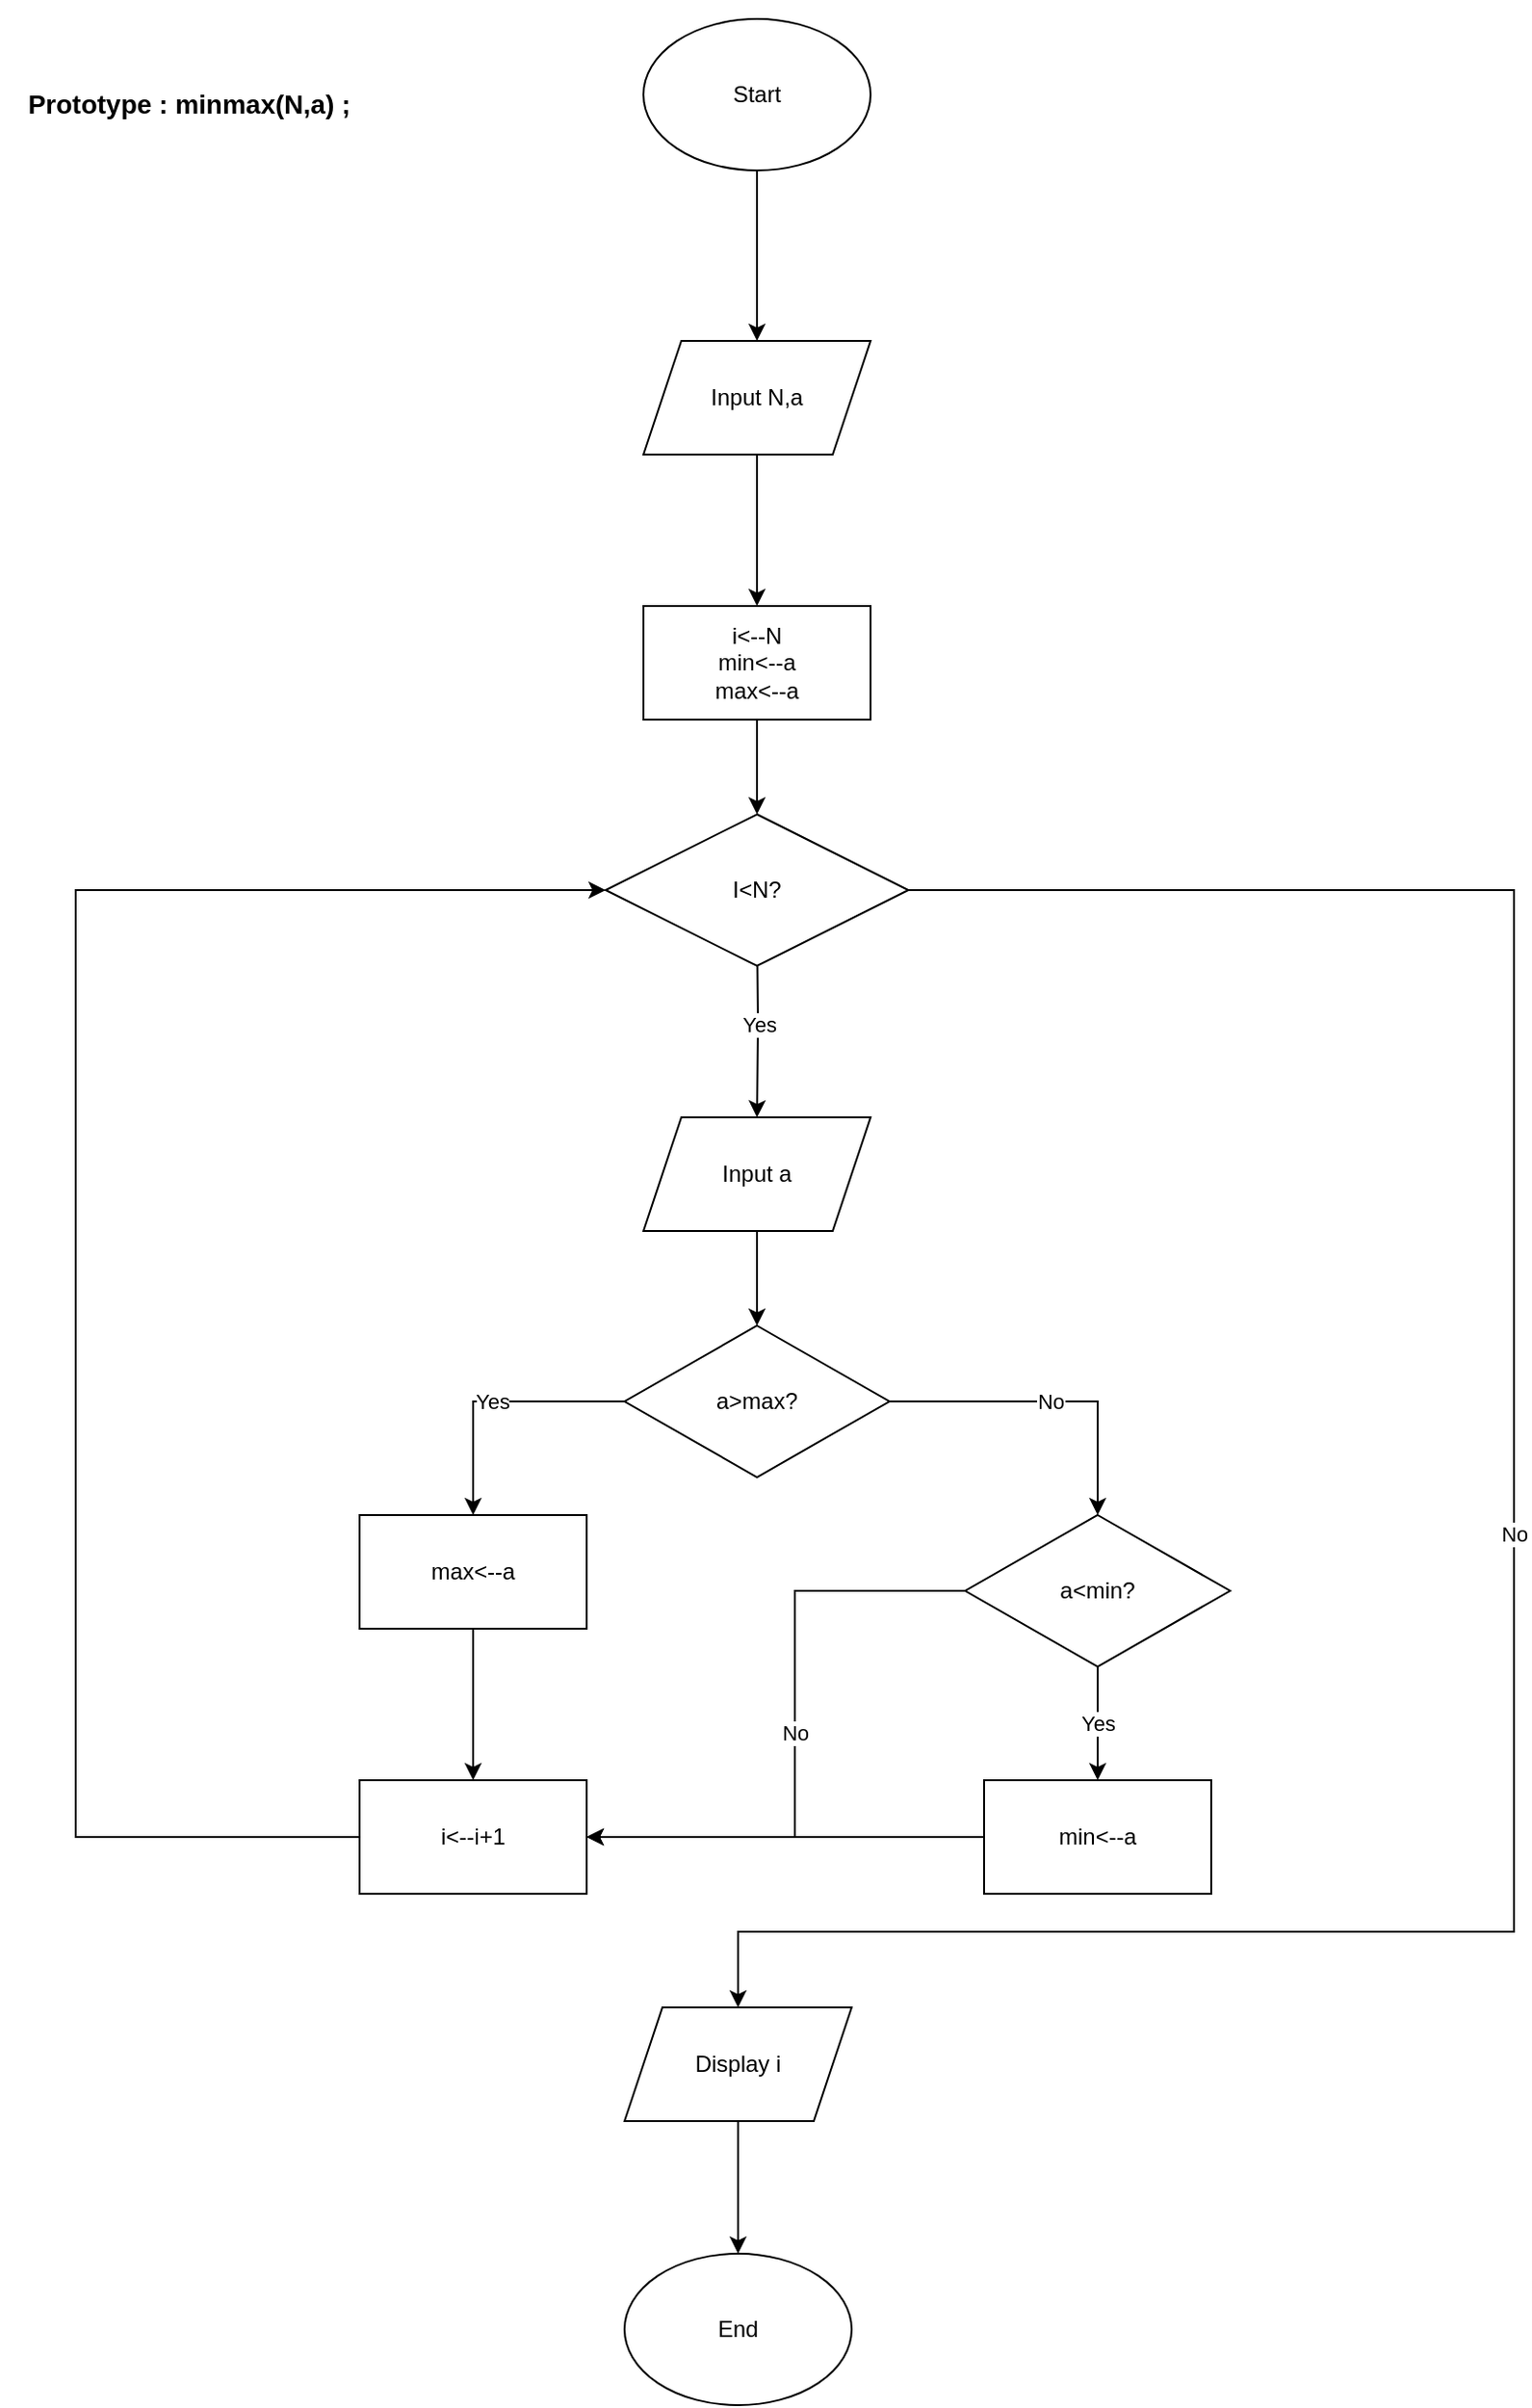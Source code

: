 <mxfile version="24.0.4" type="google">
  <diagram name="Page-1" id="5p0EZ_fiXARnsXLbZv29">
    <mxGraphModel grid="1" page="1" gridSize="10" guides="1" tooltips="1" connect="1" arrows="1" fold="1" pageScale="1" pageWidth="827" pageHeight="1169" math="0" shadow="0">
      <root>
        <mxCell id="0" />
        <mxCell id="1" parent="0" />
        <mxCell id="-JmerA9uZ2XiiemWHSc5-1" value="&lt;font style=&quot;font-size: 14px;&quot;&gt;&lt;b&gt;Prototype : minmax(N,a) ;&lt;/b&gt;&lt;/font&gt;" style="text;html=1;align=center;verticalAlign=middle;whiteSpace=wrap;rounded=0;" vertex="1" parent="1">
          <mxGeometry width="200" height="110" as="geometry" />
        </mxCell>
        <mxCell id="-JmerA9uZ2XiiemWHSc5-4" value="" style="edgeStyle=orthogonalEdgeStyle;rounded=0;orthogonalLoop=1;jettySize=auto;html=1;" edge="1" parent="1" source="-JmerA9uZ2XiiemWHSc5-2" target="-JmerA9uZ2XiiemWHSc5-3">
          <mxGeometry relative="1" as="geometry" />
        </mxCell>
        <mxCell id="-JmerA9uZ2XiiemWHSc5-2" value="Start" style="ellipse;whiteSpace=wrap;html=1;" vertex="1" parent="1">
          <mxGeometry x="340" y="10" width="120" height="80" as="geometry" />
        </mxCell>
        <mxCell id="-JmerA9uZ2XiiemWHSc5-6" value="" style="edgeStyle=orthogonalEdgeStyle;rounded=0;orthogonalLoop=1;jettySize=auto;html=1;" edge="1" parent="1" source="-JmerA9uZ2XiiemWHSc5-3" target="-JmerA9uZ2XiiemWHSc5-5">
          <mxGeometry relative="1" as="geometry" />
        </mxCell>
        <mxCell id="-JmerA9uZ2XiiemWHSc5-3" value="Input N,a" style="shape=parallelogram;perimeter=parallelogramPerimeter;whiteSpace=wrap;html=1;fixedSize=1;" vertex="1" parent="1">
          <mxGeometry x="340" y="180" width="120" height="60" as="geometry" />
        </mxCell>
        <mxCell id="-JmerA9uZ2XiiemWHSc5-8" value="No" style="edgeStyle=orthogonalEdgeStyle;rounded=0;orthogonalLoop=1;jettySize=auto;html=1;" edge="1" parent="1" source="-JmerA9uZ2XiiemWHSc5-27" target="-JmerA9uZ2XiiemWHSc5-7">
          <mxGeometry relative="1" as="geometry">
            <mxPoint x="400" y="350" as="sourcePoint" />
            <Array as="points">
              <mxPoint x="800" y="470" />
              <mxPoint x="800" y="1020" />
              <mxPoint x="390" y="1020" />
            </Array>
          </mxGeometry>
        </mxCell>
        <mxCell id="-JmerA9uZ2XiiemWHSc5-10" value="Yes" style="edgeStyle=orthogonalEdgeStyle;rounded=0;orthogonalLoop=1;jettySize=auto;html=1;" edge="1" parent="1" target="-JmerA9uZ2XiiemWHSc5-9">
          <mxGeometry relative="1" as="geometry">
            <mxPoint x="400" y="490" as="sourcePoint" />
          </mxGeometry>
        </mxCell>
        <mxCell id="-JmerA9uZ2XiiemWHSc5-28" value="" style="edgeStyle=orthogonalEdgeStyle;rounded=0;orthogonalLoop=1;jettySize=auto;html=1;" edge="1" parent="1" source="-JmerA9uZ2XiiemWHSc5-5" target="-JmerA9uZ2XiiemWHSc5-27">
          <mxGeometry relative="1" as="geometry" />
        </mxCell>
        <mxCell id="-JmerA9uZ2XiiemWHSc5-5" value="i&amp;lt;--N&lt;div&gt;min&amp;lt;--a&lt;/div&gt;&lt;div&gt;max&amp;lt;--a&lt;/div&gt;" style="whiteSpace=wrap;html=1;" vertex="1" parent="1">
          <mxGeometry x="340" y="320" width="120" height="60" as="geometry" />
        </mxCell>
        <mxCell id="-JmerA9uZ2XiiemWHSc5-31" value="" style="edgeStyle=orthogonalEdgeStyle;rounded=0;orthogonalLoop=1;jettySize=auto;html=1;" edge="1" parent="1" source="-JmerA9uZ2XiiemWHSc5-7">
          <mxGeometry relative="1" as="geometry">
            <mxPoint x="390" y="1190" as="targetPoint" />
          </mxGeometry>
        </mxCell>
        <mxCell id="-JmerA9uZ2XiiemWHSc5-7" value="Display i" style="shape=parallelogram;perimeter=parallelogramPerimeter;whiteSpace=wrap;html=1;fixedSize=1;" vertex="1" parent="1">
          <mxGeometry x="330" y="1060" width="120" height="60" as="geometry" />
        </mxCell>
        <mxCell id="-JmerA9uZ2XiiemWHSc5-12" value="" style="edgeStyle=orthogonalEdgeStyle;rounded=0;orthogonalLoop=1;jettySize=auto;html=1;" edge="1" parent="1" source="-JmerA9uZ2XiiemWHSc5-9" target="-JmerA9uZ2XiiemWHSc5-11">
          <mxGeometry relative="1" as="geometry" />
        </mxCell>
        <mxCell id="-JmerA9uZ2XiiemWHSc5-9" value="Input a" style="shape=parallelogram;perimeter=parallelogramPerimeter;whiteSpace=wrap;html=1;fixedSize=1;" vertex="1" parent="1">
          <mxGeometry x="340" y="590" width="120" height="60" as="geometry" />
        </mxCell>
        <mxCell id="-JmerA9uZ2XiiemWHSc5-14" value="Yes" style="edgeStyle=orthogonalEdgeStyle;rounded=0;orthogonalLoop=1;jettySize=auto;html=1;" edge="1" parent="1" source="-JmerA9uZ2XiiemWHSc5-11" target="-JmerA9uZ2XiiemWHSc5-13">
          <mxGeometry relative="1" as="geometry" />
        </mxCell>
        <mxCell id="-JmerA9uZ2XiiemWHSc5-18" value="No" style="edgeStyle=orthogonalEdgeStyle;rounded=0;orthogonalLoop=1;jettySize=auto;html=1;" edge="1" parent="1" source="-JmerA9uZ2XiiemWHSc5-11" target="-JmerA9uZ2XiiemWHSc5-17">
          <mxGeometry relative="1" as="geometry" />
        </mxCell>
        <mxCell id="-JmerA9uZ2XiiemWHSc5-11" value="a&amp;gt;max?" style="rhombus;whiteSpace=wrap;html=1;" vertex="1" parent="1">
          <mxGeometry x="330" y="700" width="140" height="80" as="geometry" />
        </mxCell>
        <mxCell id="-JmerA9uZ2XiiemWHSc5-16" value="" style="edgeStyle=orthogonalEdgeStyle;rounded=0;orthogonalLoop=1;jettySize=auto;html=1;" edge="1" parent="1" source="-JmerA9uZ2XiiemWHSc5-13" target="-JmerA9uZ2XiiemWHSc5-15">
          <mxGeometry relative="1" as="geometry" />
        </mxCell>
        <mxCell id="-JmerA9uZ2XiiemWHSc5-13" value="max&amp;lt;--a" style="whiteSpace=wrap;html=1;" vertex="1" parent="1">
          <mxGeometry x="190" y="800" width="120" height="60" as="geometry" />
        </mxCell>
        <mxCell id="-JmerA9uZ2XiiemWHSc5-26" value="" style="edgeStyle=orthogonalEdgeStyle;rounded=0;orthogonalLoop=1;jettySize=auto;html=1;entryX=0;entryY=0.5;entryDx=0;entryDy=0;" edge="1" parent="1" source="-JmerA9uZ2XiiemWHSc5-15" target="-JmerA9uZ2XiiemWHSc5-27">
          <mxGeometry relative="1" as="geometry">
            <mxPoint x="80" y="360" as="targetPoint" />
            <Array as="points">
              <mxPoint x="40" y="970" />
              <mxPoint x="40" y="470" />
            </Array>
          </mxGeometry>
        </mxCell>
        <mxCell id="-JmerA9uZ2XiiemWHSc5-15" value="i&amp;lt;--i+1" style="whiteSpace=wrap;html=1;" vertex="1" parent="1">
          <mxGeometry x="190" y="940" width="120" height="60" as="geometry" />
        </mxCell>
        <mxCell id="-JmerA9uZ2XiiemWHSc5-20" value="Yes" style="edgeStyle=orthogonalEdgeStyle;rounded=0;orthogonalLoop=1;jettySize=auto;html=1;" edge="1" parent="1" source="-JmerA9uZ2XiiemWHSc5-17" target="-JmerA9uZ2XiiemWHSc5-19">
          <mxGeometry relative="1" as="geometry" />
        </mxCell>
        <mxCell id="-JmerA9uZ2XiiemWHSc5-22" value="No" style="edgeStyle=orthogonalEdgeStyle;rounded=0;orthogonalLoop=1;jettySize=auto;html=1;" edge="1" parent="1">
          <mxGeometry relative="1" as="geometry">
            <mxPoint x="510" y="840" as="sourcePoint" />
            <mxPoint x="310" y="970" as="targetPoint" />
            <Array as="points">
              <mxPoint x="420" y="840" />
              <mxPoint x="420" y="970" />
              <mxPoint x="310" y="970" />
            </Array>
          </mxGeometry>
        </mxCell>
        <mxCell id="-JmerA9uZ2XiiemWHSc5-17" value="a&amp;lt;min?" style="rhombus;whiteSpace=wrap;html=1;" vertex="1" parent="1">
          <mxGeometry x="510" y="800" width="140" height="80" as="geometry" />
        </mxCell>
        <mxCell id="-JmerA9uZ2XiiemWHSc5-24" value="" style="edgeStyle=orthogonalEdgeStyle;rounded=0;orthogonalLoop=1;jettySize=auto;html=1;" edge="1" parent="1">
          <mxGeometry relative="1" as="geometry">
            <mxPoint x="520" y="970" as="sourcePoint" />
            <mxPoint x="310" y="970" as="targetPoint" />
          </mxGeometry>
        </mxCell>
        <mxCell id="-JmerA9uZ2XiiemWHSc5-19" value="min&amp;lt;--a" style="whiteSpace=wrap;html=1;" vertex="1" parent="1">
          <mxGeometry x="520" y="940" width="120" height="60" as="geometry" />
        </mxCell>
        <mxCell id="-JmerA9uZ2XiiemWHSc5-29" value="" style="edgeStyle=orthogonalEdgeStyle;rounded=0;orthogonalLoop=1;jettySize=auto;html=1;" edge="1" parent="1" target="-JmerA9uZ2XiiemWHSc5-27">
          <mxGeometry relative="1" as="geometry">
            <mxPoint x="400" y="490" as="sourcePoint" />
            <mxPoint x="440" y="1120" as="targetPoint" />
            <Array as="points" />
          </mxGeometry>
        </mxCell>
        <mxCell id="-JmerA9uZ2XiiemWHSc5-27" value="I&amp;lt;N?" style="rhombus;whiteSpace=wrap;html=1;" vertex="1" parent="1">
          <mxGeometry x="320" y="430" width="160" height="80" as="geometry" />
        </mxCell>
        <mxCell id="-JmerA9uZ2XiiemWHSc5-32" value="End" style="ellipse;whiteSpace=wrap;html=1;" vertex="1" parent="1">
          <mxGeometry x="330" y="1190" width="120" height="80" as="geometry" />
        </mxCell>
      </root>
    </mxGraphModel>
  </diagram>
</mxfile>

